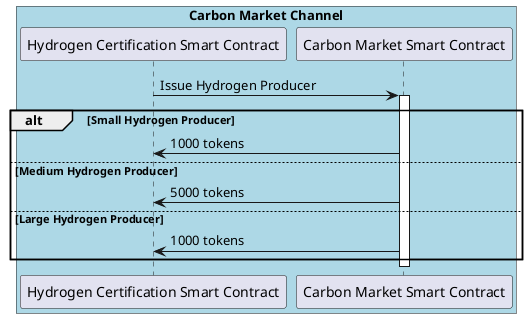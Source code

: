 @startuml chain

box "Carbon Market Channel" #LightBlue
participant "Hydrogen Certification Smart Contract" as HC
participant "Carbon Market Smart Contract" as CM
end box

HC -> CM: Issue Hydrogen Producer
activate CM

alt Small Hydrogen Producer

    CM -> HC: 1000 tokens

else Medium Hydrogen Producer

    CM -> HC: 5000 tokens
else Large Hydrogen Producer

    CM -> HC: 1000 tokens
end

deactivate CM

@enduml